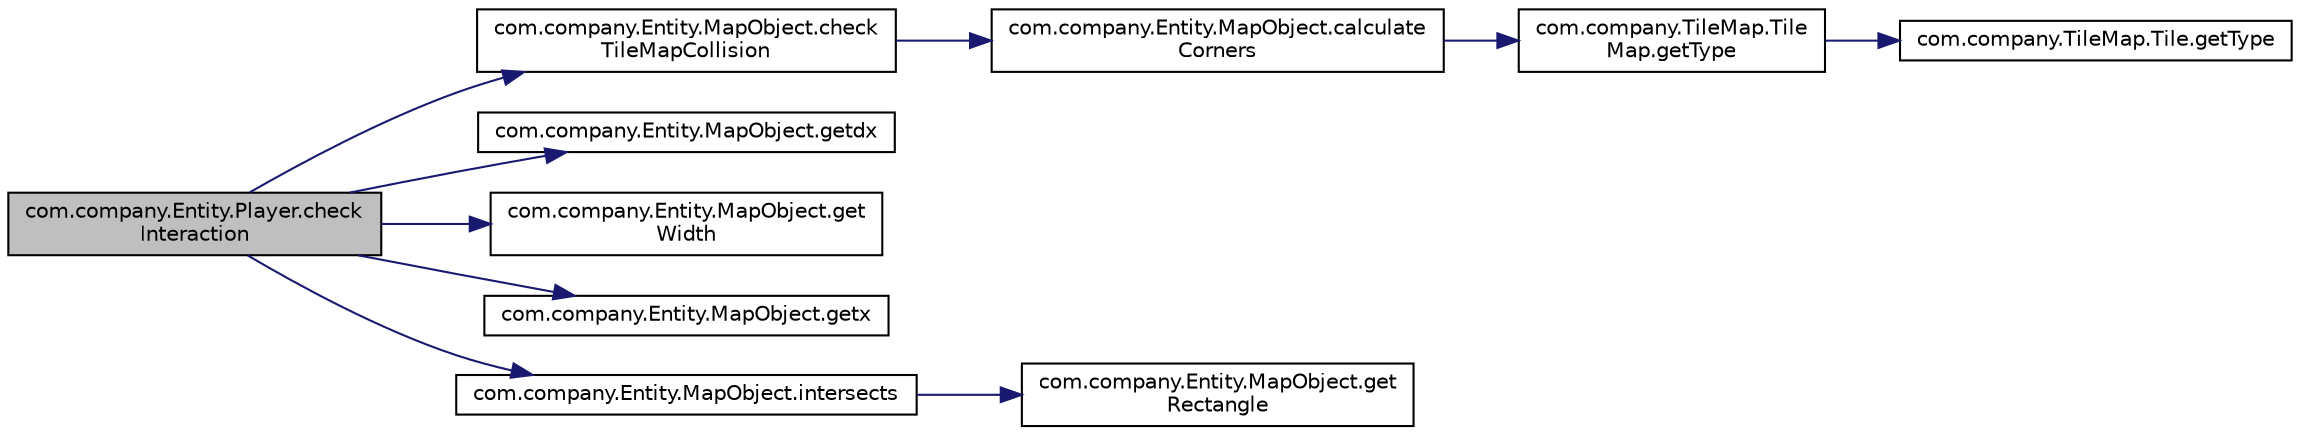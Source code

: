 digraph "com.company.Entity.Player.checkInteraction"
{
 // LATEX_PDF_SIZE
  edge [fontname="Helvetica",fontsize="10",labelfontname="Helvetica",labelfontsize="10"];
  node [fontname="Helvetica",fontsize="10",shape=record];
  rankdir="LR";
  Node1 [label="com.company.Entity.Player.check\lInteraction",height=0.2,width=0.4,color="black", fillcolor="grey75", style="filled", fontcolor="black",tooltip="Verifica daca jucatorul a interactionat cu cutii si actualizeaza parametrii acestuia."];
  Node1 -> Node2 [color="midnightblue",fontsize="10",style="solid",fontname="Helvetica"];
  Node2 [label="com.company.Entity.MapObject.check\lTileMapCollision",height=0.2,width=0.4,color="black", fillcolor="white", style="filled",URL="$classcom_1_1company_1_1_entity_1_1_map_object.html#ac395afa02cdbb66a8a3bdf632572b583",tooltip="Aceasta metoda este cea care realizeaza calculul efectiv al coliziunilor."];
  Node2 -> Node3 [color="midnightblue",fontsize="10",style="solid",fontname="Helvetica"];
  Node3 [label="com.company.Entity.MapObject.calculate\lCorners",height=0.2,width=0.4,color="black", fillcolor="white", style="filled",URL="$classcom_1_1company_1_1_entity_1_1_map_object.html#af19d3eb264635ab7dc663c429c1fdcbf",tooltip="Calculeaza cele 4 colturi ale obiectului. Calculul coliziunilor se realizeaza pe baza acestora."];
  Node3 -> Node4 [color="midnightblue",fontsize="10",style="solid",fontname="Helvetica"];
  Node4 [label="com.company.TileMap.Tile\lMap.getType",height=0.2,width=0.4,color="black", fillcolor="white", style="filled",URL="$classcom_1_1company_1_1_tile_map_1_1_tile_map.html#ab4c35733a34ec550adb4de5b6ca0fd33",tooltip="Returneaza tipul Tile-ului de pe pozitia (row,col)"];
  Node4 -> Node5 [color="midnightblue",fontsize="10",style="solid",fontname="Helvetica"];
  Node5 [label="com.company.TileMap.Tile.getType",height=0.2,width=0.4,color="black", fillcolor="white", style="filled",URL="$classcom_1_1company_1_1_tile_map_1_1_tile.html#a4a41de3377983352adc7610932189e33",tooltip="Returneaza tipul Tile-ului."];
  Node1 -> Node6 [color="midnightblue",fontsize="10",style="solid",fontname="Helvetica"];
  Node6 [label="com.company.Entity.MapObject.getdx",height=0.2,width=0.4,color="black", fillcolor="white", style="filled",URL="$classcom_1_1company_1_1_entity_1_1_map_object.html#a8dd33f2ae40e8c2889c29f653c175dbc",tooltip="Returneaza dx."];
  Node1 -> Node7 [color="midnightblue",fontsize="10",style="solid",fontname="Helvetica"];
  Node7 [label="com.company.Entity.MapObject.get\lWidth",height=0.2,width=0.4,color="black", fillcolor="white", style="filled",URL="$classcom_1_1company_1_1_entity_1_1_map_object.html#ad46801a117cec77fdd093d01cb1cbe39",tooltip="Returneaza width."];
  Node1 -> Node8 [color="midnightblue",fontsize="10",style="solid",fontname="Helvetica"];
  Node8 [label="com.company.Entity.MapObject.getx",height=0.2,width=0.4,color="black", fillcolor="white", style="filled",URL="$classcom_1_1company_1_1_entity_1_1_map_object.html#a5679f566a4c3cf5113c3f1e777a41f5c",tooltip="Returneaza x."];
  Node1 -> Node9 [color="midnightblue",fontsize="10",style="solid",fontname="Helvetica"];
  Node9 [label="com.company.Entity.MapObject.intersects",height=0.2,width=0.4,color="black", fillcolor="white", style="filled",URL="$classcom_1_1company_1_1_entity_1_1_map_object.html#a55e6fd1d0849e098d4c6b32f1864697a",tooltip="Verifica daca daca doua obiecte s-au intersectat prin intermediul collision box-urilor."];
  Node9 -> Node10 [color="midnightblue",fontsize="10",style="solid",fontname="Helvetica"];
  Node10 [label="com.company.Entity.MapObject.get\lRectangle",height=0.2,width=0.4,color="black", fillcolor="white", style="filled",URL="$classcom_1_1company_1_1_entity_1_1_map_object.html#ad1692a957c21266a15b897859926163a",tooltip="Returneaza collision box."];
}
